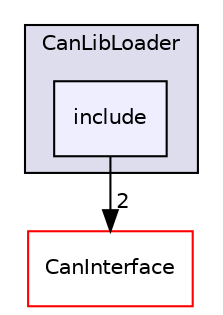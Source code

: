 digraph "CanLibLoader/include" {
  compound=true
  node [ fontsize="10", fontname="Helvetica"];
  edge [ labelfontsize="10", labelfontname="Helvetica"];
  subgraph clusterdir_9c47e0b3b9d011e29e21289b959af4df {
    graph [ bgcolor="#ddddee", pencolor="black", label="CanLibLoader" fontname="Helvetica", fontsize="10", URL="dir_9c47e0b3b9d011e29e21289b959af4df.html"]
  dir_b034d01916588ae63fc26e3cce46892f [shape=box, label="include", style="filled", fillcolor="#eeeeff", pencolor="black", URL="dir_b034d01916588ae63fc26e3cce46892f.html"];
  }
  dir_1f0e3058fad0934718aa0fd5f744cca0 [shape=box label="CanInterface" fillcolor="white" style="filled" color="red" URL="dir_1f0e3058fad0934718aa0fd5f744cca0.html"];
  dir_b034d01916588ae63fc26e3cce46892f->dir_1f0e3058fad0934718aa0fd5f744cca0 [headlabel="2", labeldistance=1.5 headhref="dir_000010_000000.html"];
}
